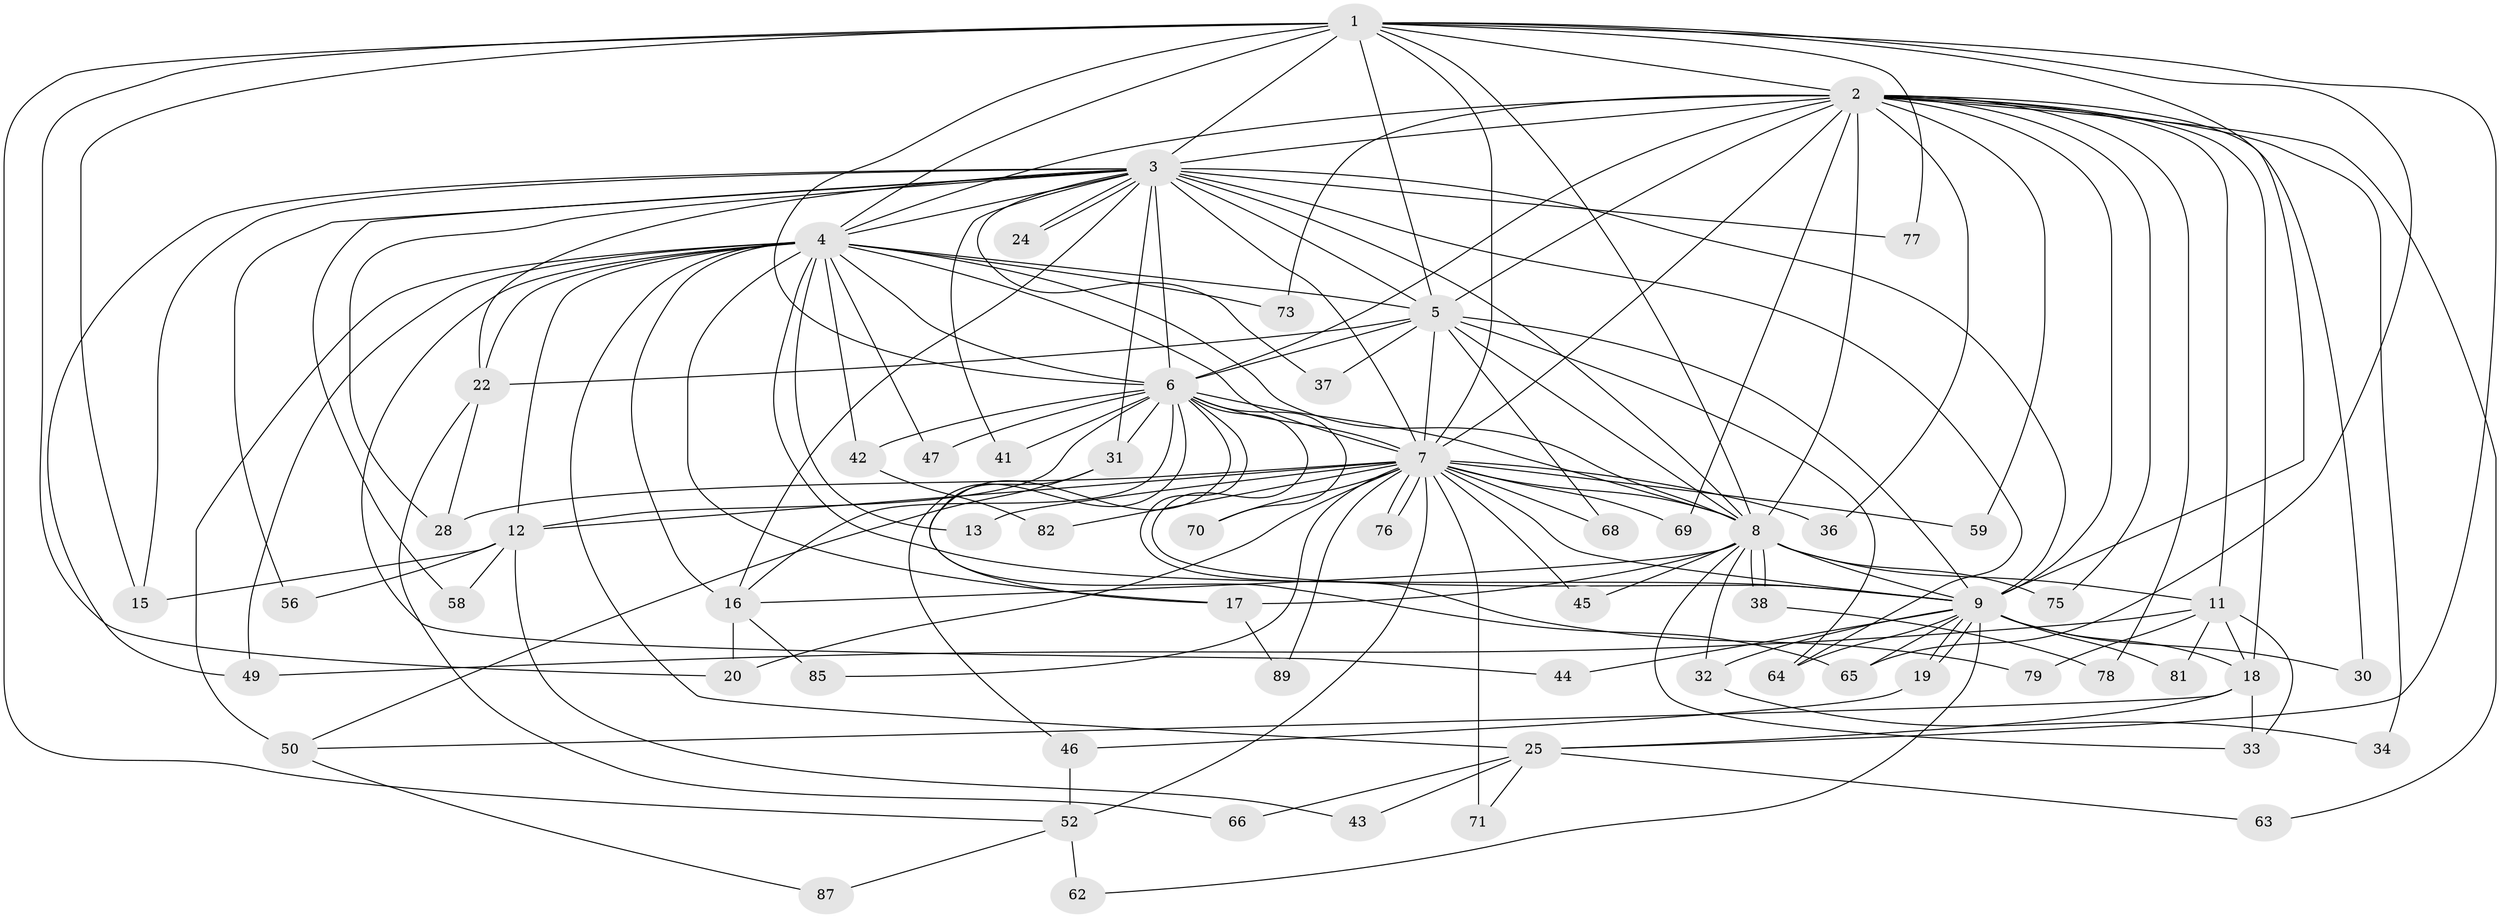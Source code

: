 // Generated by graph-tools (version 1.1) at 2025/23/03/03/25 07:23:36]
// undirected, 63 vertices, 160 edges
graph export_dot {
graph [start="1"]
  node [color=gray90,style=filled];
  1 [super="+48"];
  2 [super="+23"];
  3 [super="+10"];
  4 [super="+35"];
  5 [super="+51"];
  6 [super="+88"];
  7 [super="+14"];
  8 [super="+27"];
  9 [super="+29"];
  11 [super="+39"];
  12 [super="+83"];
  13;
  15 [super="+74"];
  16 [super="+21"];
  17 [super="+86"];
  18 [super="+90"];
  19;
  20 [super="+57"];
  22 [super="+40"];
  24;
  25 [super="+26"];
  28 [super="+61"];
  30;
  31 [super="+60"];
  32;
  33;
  34;
  36;
  37;
  38;
  41;
  42;
  43;
  44;
  45;
  46 [super="+72"];
  47;
  49 [super="+54"];
  50 [super="+53"];
  52 [super="+55"];
  56;
  58;
  59;
  62;
  63;
  64 [super="+67"];
  65 [super="+80"];
  66;
  68;
  69;
  70;
  71 [super="+84"];
  73;
  75;
  76;
  77;
  78;
  79;
  81;
  82;
  85;
  87;
  89;
  1 -- 2;
  1 -- 3 [weight=2];
  1 -- 4;
  1 -- 5;
  1 -- 6 [weight=2];
  1 -- 7;
  1 -- 8;
  1 -- 9;
  1 -- 25;
  1 -- 52;
  1 -- 65;
  1 -- 15;
  1 -- 20;
  1 -- 77;
  2 -- 3 [weight=2];
  2 -- 4;
  2 -- 5;
  2 -- 6 [weight=2];
  2 -- 7;
  2 -- 8;
  2 -- 9;
  2 -- 11;
  2 -- 30;
  2 -- 34;
  2 -- 36;
  2 -- 59;
  2 -- 63;
  2 -- 75;
  2 -- 78;
  2 -- 73;
  2 -- 69;
  2 -- 18;
  3 -- 4 [weight=2];
  3 -- 5 [weight=2];
  3 -- 6 [weight=2];
  3 -- 7 [weight=2];
  3 -- 8 [weight=3];
  3 -- 9 [weight=2];
  3 -- 15;
  3 -- 16 [weight=2];
  3 -- 24;
  3 -- 24;
  3 -- 37;
  3 -- 41;
  3 -- 58;
  3 -- 77;
  3 -- 64;
  3 -- 49;
  3 -- 22;
  3 -- 56;
  3 -- 31;
  3 -- 28;
  4 -- 5;
  4 -- 6;
  4 -- 7;
  4 -- 8;
  4 -- 9 [weight=2];
  4 -- 12;
  4 -- 13;
  4 -- 17;
  4 -- 22;
  4 -- 25;
  4 -- 42;
  4 -- 44;
  4 -- 47;
  4 -- 50;
  4 -- 73;
  4 -- 49;
  4 -- 16;
  5 -- 6 [weight=2];
  5 -- 7;
  5 -- 8;
  5 -- 9;
  5 -- 22;
  5 -- 37;
  5 -- 64;
  5 -- 68;
  6 -- 7;
  6 -- 8;
  6 -- 9;
  6 -- 31 [weight=2];
  6 -- 41;
  6 -- 42;
  6 -- 46;
  6 -- 47;
  6 -- 70;
  6 -- 79;
  6 -- 17;
  6 -- 16;
  6 -- 12;
  7 -- 8 [weight=2];
  7 -- 9;
  7 -- 12;
  7 -- 13;
  7 -- 28;
  7 -- 36;
  7 -- 45;
  7 -- 52;
  7 -- 59;
  7 -- 68;
  7 -- 69;
  7 -- 70;
  7 -- 71 [weight=2];
  7 -- 76;
  7 -- 76;
  7 -- 82;
  7 -- 20;
  7 -- 85;
  7 -- 89;
  8 -- 9;
  8 -- 11;
  8 -- 17;
  8 -- 32;
  8 -- 38;
  8 -- 38;
  8 -- 75;
  8 -- 33;
  8 -- 45;
  8 -- 16;
  9 -- 18;
  9 -- 19;
  9 -- 19;
  9 -- 30;
  9 -- 32;
  9 -- 44;
  9 -- 62;
  9 -- 64;
  9 -- 65;
  9 -- 81;
  11 -- 18;
  11 -- 49;
  11 -- 79;
  11 -- 81;
  11 -- 33;
  12 -- 15;
  12 -- 43;
  12 -- 56;
  12 -- 58;
  16 -- 20;
  16 -- 85;
  17 -- 89;
  18 -- 33;
  18 -- 25;
  18 -- 50;
  19 -- 46;
  22 -- 28;
  22 -- 66;
  25 -- 63;
  25 -- 66;
  25 -- 71;
  25 -- 43;
  31 -- 50;
  31 -- 65;
  32 -- 34;
  38 -- 78;
  42 -- 82;
  46 -- 52;
  50 -- 87;
  52 -- 62;
  52 -- 87;
}
